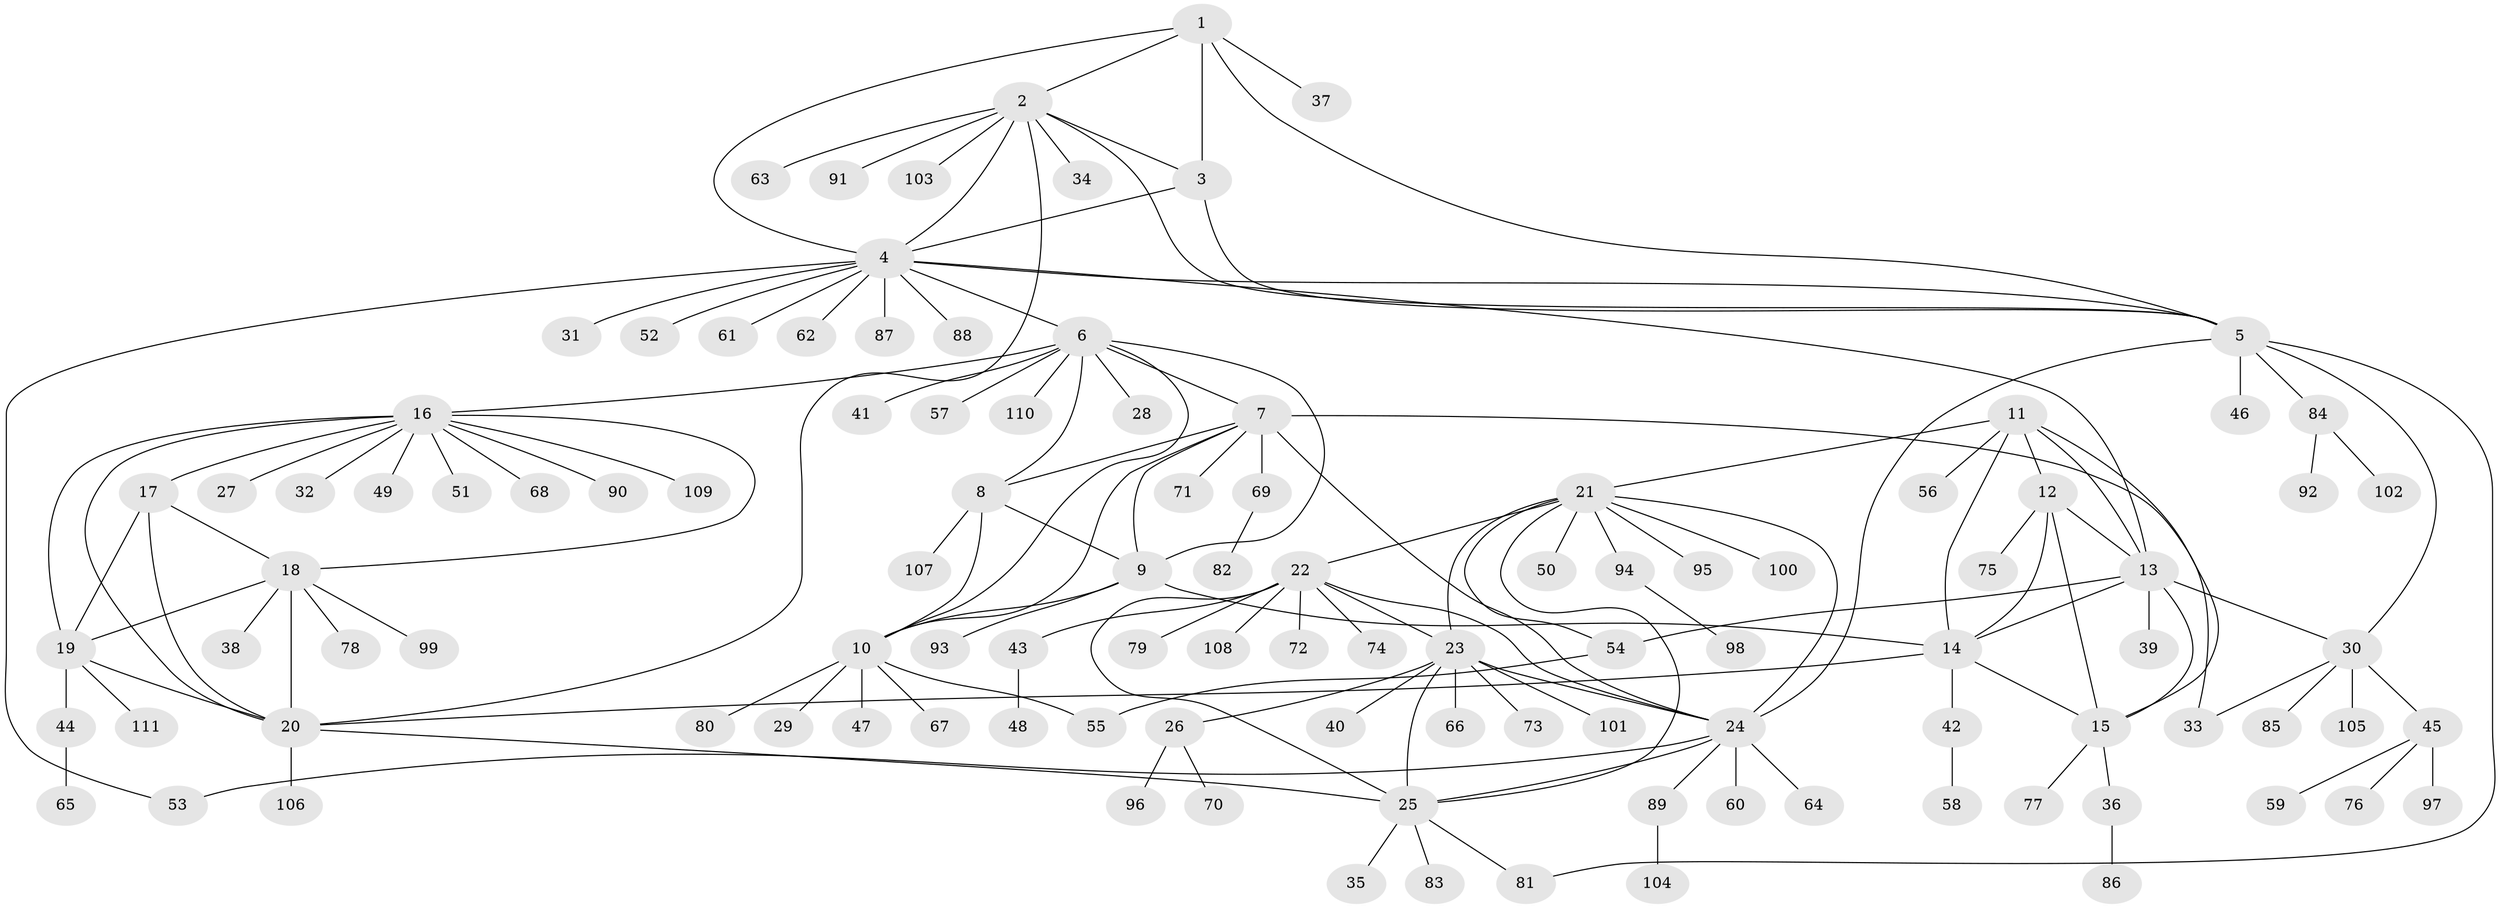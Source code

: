 // Generated by graph-tools (version 1.1) at 2025/11/02/27/25 16:11:30]
// undirected, 111 vertices, 152 edges
graph export_dot {
graph [start="1"]
  node [color=gray90,style=filled];
  1;
  2;
  3;
  4;
  5;
  6;
  7;
  8;
  9;
  10;
  11;
  12;
  13;
  14;
  15;
  16;
  17;
  18;
  19;
  20;
  21;
  22;
  23;
  24;
  25;
  26;
  27;
  28;
  29;
  30;
  31;
  32;
  33;
  34;
  35;
  36;
  37;
  38;
  39;
  40;
  41;
  42;
  43;
  44;
  45;
  46;
  47;
  48;
  49;
  50;
  51;
  52;
  53;
  54;
  55;
  56;
  57;
  58;
  59;
  60;
  61;
  62;
  63;
  64;
  65;
  66;
  67;
  68;
  69;
  70;
  71;
  72;
  73;
  74;
  75;
  76;
  77;
  78;
  79;
  80;
  81;
  82;
  83;
  84;
  85;
  86;
  87;
  88;
  89;
  90;
  91;
  92;
  93;
  94;
  95;
  96;
  97;
  98;
  99;
  100;
  101;
  102;
  103;
  104;
  105;
  106;
  107;
  108;
  109;
  110;
  111;
  1 -- 2;
  1 -- 3;
  1 -- 4;
  1 -- 5;
  1 -- 37;
  2 -- 3;
  2 -- 4;
  2 -- 5;
  2 -- 20;
  2 -- 34;
  2 -- 63;
  2 -- 91;
  2 -- 103;
  3 -- 4;
  3 -- 5;
  4 -- 5;
  4 -- 6;
  4 -- 13;
  4 -- 31;
  4 -- 52;
  4 -- 53;
  4 -- 61;
  4 -- 62;
  4 -- 87;
  4 -- 88;
  5 -- 24;
  5 -- 30;
  5 -- 46;
  5 -- 81;
  5 -- 84;
  6 -- 7;
  6 -- 8;
  6 -- 9;
  6 -- 10;
  6 -- 16;
  6 -- 28;
  6 -- 41;
  6 -- 57;
  6 -- 110;
  7 -- 8;
  7 -- 9;
  7 -- 10;
  7 -- 24;
  7 -- 33;
  7 -- 69;
  7 -- 71;
  8 -- 9;
  8 -- 10;
  8 -- 107;
  9 -- 10;
  9 -- 14;
  9 -- 93;
  10 -- 29;
  10 -- 47;
  10 -- 55;
  10 -- 67;
  10 -- 80;
  11 -- 12;
  11 -- 13;
  11 -- 14;
  11 -- 15;
  11 -- 21;
  11 -- 56;
  12 -- 13;
  12 -- 14;
  12 -- 15;
  12 -- 75;
  13 -- 14;
  13 -- 15;
  13 -- 30;
  13 -- 39;
  13 -- 54;
  14 -- 15;
  14 -- 20;
  14 -- 42;
  15 -- 36;
  15 -- 77;
  16 -- 17;
  16 -- 18;
  16 -- 19;
  16 -- 20;
  16 -- 27;
  16 -- 32;
  16 -- 49;
  16 -- 51;
  16 -- 68;
  16 -- 90;
  16 -- 109;
  17 -- 18;
  17 -- 19;
  17 -- 20;
  18 -- 19;
  18 -- 20;
  18 -- 38;
  18 -- 78;
  18 -- 99;
  19 -- 20;
  19 -- 44;
  19 -- 111;
  20 -- 25;
  20 -- 106;
  21 -- 22;
  21 -- 23;
  21 -- 24;
  21 -- 25;
  21 -- 50;
  21 -- 54;
  21 -- 94;
  21 -- 95;
  21 -- 100;
  22 -- 23;
  22 -- 24;
  22 -- 25;
  22 -- 43;
  22 -- 72;
  22 -- 74;
  22 -- 79;
  22 -- 108;
  23 -- 24;
  23 -- 25;
  23 -- 26;
  23 -- 40;
  23 -- 66;
  23 -- 73;
  23 -- 101;
  24 -- 25;
  24 -- 53;
  24 -- 60;
  24 -- 64;
  24 -- 89;
  25 -- 35;
  25 -- 81;
  25 -- 83;
  26 -- 70;
  26 -- 96;
  30 -- 33;
  30 -- 45;
  30 -- 85;
  30 -- 105;
  36 -- 86;
  42 -- 58;
  43 -- 48;
  44 -- 65;
  45 -- 59;
  45 -- 76;
  45 -- 97;
  54 -- 55;
  69 -- 82;
  84 -- 92;
  84 -- 102;
  89 -- 104;
  94 -- 98;
}
